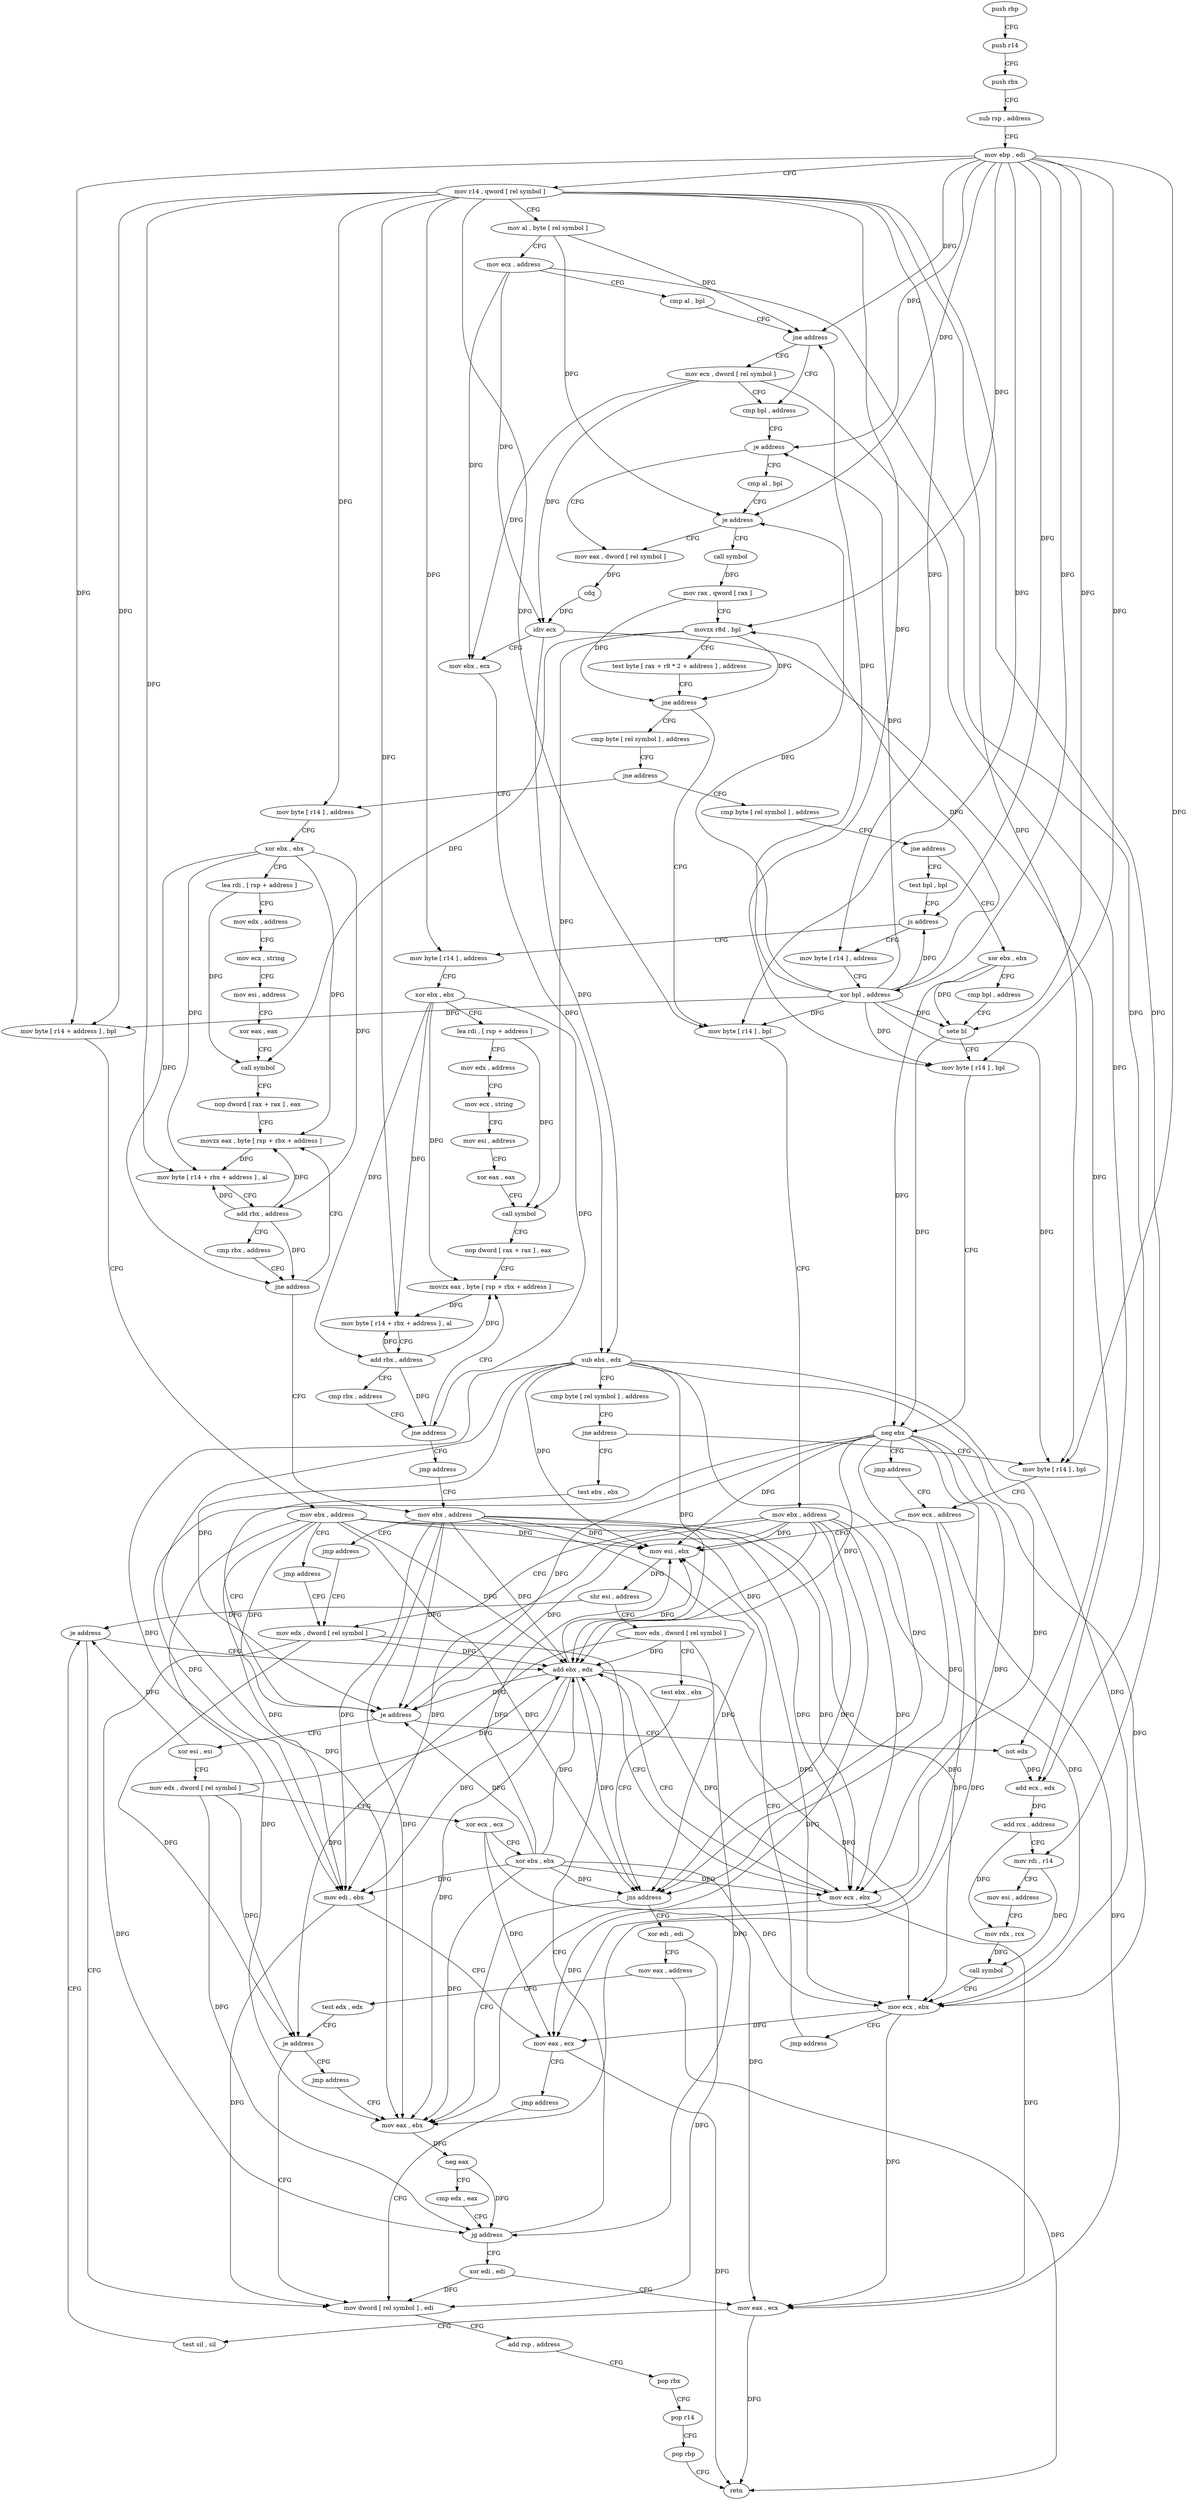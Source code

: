 digraph "func" {
"4211616" [label = "push rbp" ]
"4211617" [label = "push r14" ]
"4211619" [label = "push rbx" ]
"4211620" [label = "sub rsp , address" ]
"4211624" [label = "mov ebp , edi" ]
"4211626" [label = "mov r14 , qword [ rel symbol ]" ]
"4211633" [label = "mov al , byte [ rel symbol ]" ]
"4211639" [label = "mov ecx , address" ]
"4211644" [label = "cmp al , bpl" ]
"4211647" [label = "jne address" ]
"4211655" [label = "cmp bpl , address" ]
"4211649" [label = "mov ecx , dword [ rel symbol ]" ]
"4211659" [label = "je address" ]
"4211771" [label = "mov eax , dword [ rel symbol ]" ]
"4211661" [label = "cmp al , bpl" ]
"4211777" [label = "cdq" ]
"4211778" [label = "idiv ecx" ]
"4211780" [label = "mov ebx , ecx" ]
"4211782" [label = "sub ebx , edx" ]
"4211784" [label = "cmp byte [ rel symbol ] , address" ]
"4211791" [label = "jne address" ]
"4211849" [label = "mov byte [ r14 ] , bpl" ]
"4211793" [label = "test ebx , ebx" ]
"4211664" [label = "je address" ]
"4211666" [label = "call symbol" ]
"4211852" [label = "mov ecx , address" ]
"4211795" [label = "je address" ]
"4211918" [label = "xor esi , esi" ]
"4211797" [label = "not edx" ]
"4211671" [label = "mov rax , qword [ rax ]" ]
"4211674" [label = "movzx r8d , bpl" ]
"4211678" [label = "test byte [ rax + r8 * 2 + address ] , address" ]
"4211684" [label = "jne address" ]
"4211825" [label = "mov byte [ r14 ] , bpl" ]
"4211690" [label = "cmp byte [ rel symbol ] , address" ]
"4211930" [label = "mov eax , ebx" ]
"4211932" [label = "neg eax" ]
"4211934" [label = "cmp edx , eax" ]
"4211936" [label = "jg address" ]
"4211841" [label = "add ebx , edx" ]
"4211938" [label = "xor edi , edi" ]
"4211872" [label = "xor edi , edi" ]
"4211874" [label = "mov eax , address" ]
"4211879" [label = "test edx , edx" ]
"4211881" [label = "je address" ]
"4211947" [label = "mov dword [ rel symbol ] , edi" ]
"4211883" [label = "jmp address" ]
"4211920" [label = "mov edx , dword [ rel symbol ]" ]
"4211926" [label = "xor ecx , ecx" ]
"4211928" [label = "xor ebx , ebx" ]
"4211799" [label = "add ecx , edx" ]
"4211801" [label = "add rcx , address" ]
"4211805" [label = "mov rdi , r14" ]
"4211808" [label = "mov esi , address" ]
"4211813" [label = "mov rdx , rcx" ]
"4211816" [label = "call symbol" ]
"4211821" [label = "mov ecx , ebx" ]
"4211823" [label = "jmp address" ]
"4211857" [label = "mov esi , ebx" ]
"4211828" [label = "mov ebx , address" ]
"4211833" [label = "mov edx , dword [ rel symbol ]" ]
"4211697" [label = "jne address" ]
"4211885" [label = "cmp byte [ rel symbol ] , address" ]
"4211703" [label = "mov byte [ r14 ] , address" ]
"4211843" [label = "mov edi , ebx" ]
"4211845" [label = "mov eax , ecx" ]
"4211847" [label = "jmp address" ]
"4211940" [label = "mov eax , ecx" ]
"4211942" [label = "test sil , sil" ]
"4211945" [label = "je address" ]
"4211953" [label = "add rsp , address" ]
"4211957" [label = "pop rbx" ]
"4211958" [label = "pop r14" ]
"4211960" [label = "pop rbp" ]
"4211961" [label = "retn" ]
"4211859" [label = "shr esi , address" ]
"4211862" [label = "mov edx , dword [ rel symbol ]" ]
"4211868" [label = "test ebx , ebx" ]
"4211870" [label = "jns address" ]
"4211892" [label = "jne address" ]
"4211962" [label = "xor ebx , ebx" ]
"4211894" [label = "test bpl , bpl" ]
"4211707" [label = "xor ebx , ebx" ]
"4211709" [label = "lea rdi , [ rsp + address ]" ]
"4211714" [label = "mov edx , address" ]
"4211719" [label = "mov ecx , string" ]
"4211724" [label = "mov esi , address" ]
"4211729" [label = "xor eax , eax" ]
"4211731" [label = "call symbol" ]
"4211736" [label = "nop dword [ rax + rax ] , eax" ]
"4211744" [label = "movzx eax , byte [ rsp + rbx + address ]" ]
"4211964" [label = "cmp bpl , address" ]
"4211968" [label = "sete bl" ]
"4211971" [label = "mov byte [ r14 ] , bpl" ]
"4211974" [label = "neg ebx" ]
"4211976" [label = "jmp address" ]
"4211897" [label = "js address" ]
"4211978" [label = "mov byte [ r14 ] , address" ]
"4211899" [label = "mov byte [ r14 ] , address" ]
"4211749" [label = "mov byte [ r14 + rbx + address ] , al" ]
"4211754" [label = "add rbx , address" ]
"4211758" [label = "cmp rbx , address" ]
"4211762" [label = "jne address" ]
"4211764" [label = "mov ebx , address" ]
"4211769" [label = "jmp address" ]
"4211982" [label = "xor ebx , ebx" ]
"4211984" [label = "lea rdi , [ rsp + address ]" ]
"4211989" [label = "mov edx , address" ]
"4211994" [label = "mov ecx , string" ]
"4211999" [label = "mov esi , address" ]
"4212004" [label = "xor eax , eax" ]
"4212006" [label = "call symbol" ]
"4212011" [label = "nop dword [ rax + rax ] , eax" ]
"4212016" [label = "movzx eax , byte [ rsp + rbx + address ]" ]
"4211903" [label = "xor bpl , address" ]
"4211907" [label = "mov byte [ r14 + address ] , bpl" ]
"4211911" [label = "mov ebx , address" ]
"4211916" [label = "jmp address" ]
"4211839" [label = "mov ecx , ebx" ]
"4212021" [label = "mov byte [ r14 + rbx + address ] , al" ]
"4212026" [label = "add rbx , address" ]
"4212030" [label = "cmp rbx , address" ]
"4212034" [label = "jne address" ]
"4212036" [label = "jmp address" ]
"4211616" -> "4211617" [ label = "CFG" ]
"4211617" -> "4211619" [ label = "CFG" ]
"4211619" -> "4211620" [ label = "CFG" ]
"4211620" -> "4211624" [ label = "CFG" ]
"4211624" -> "4211626" [ label = "CFG" ]
"4211624" -> "4211647" [ label = "DFG" ]
"4211624" -> "4211659" [ label = "DFG" ]
"4211624" -> "4211664" [ label = "DFG" ]
"4211624" -> "4211849" [ label = "DFG" ]
"4211624" -> "4211674" [ label = "DFG" ]
"4211624" -> "4211825" [ label = "DFG" ]
"4211624" -> "4211968" [ label = "DFG" ]
"4211624" -> "4211971" [ label = "DFG" ]
"4211624" -> "4211897" [ label = "DFG" ]
"4211624" -> "4211903" [ label = "DFG" ]
"4211624" -> "4211907" [ label = "DFG" ]
"4211626" -> "4211633" [ label = "CFG" ]
"4211626" -> "4211849" [ label = "DFG" ]
"4211626" -> "4211805" [ label = "DFG" ]
"4211626" -> "4211825" [ label = "DFG" ]
"4211626" -> "4211703" [ label = "DFG" ]
"4211626" -> "4211971" [ label = "DFG" ]
"4211626" -> "4211749" [ label = "DFG" ]
"4211626" -> "4211978" [ label = "DFG" ]
"4211626" -> "4211899" [ label = "DFG" ]
"4211626" -> "4211907" [ label = "DFG" ]
"4211626" -> "4212021" [ label = "DFG" ]
"4211633" -> "4211639" [ label = "CFG" ]
"4211633" -> "4211647" [ label = "DFG" ]
"4211633" -> "4211664" [ label = "DFG" ]
"4211639" -> "4211644" [ label = "CFG" ]
"4211639" -> "4211778" [ label = "DFG" ]
"4211639" -> "4211780" [ label = "DFG" ]
"4211639" -> "4211799" [ label = "DFG" ]
"4211644" -> "4211647" [ label = "CFG" ]
"4211647" -> "4211655" [ label = "CFG" ]
"4211647" -> "4211649" [ label = "CFG" ]
"4211655" -> "4211659" [ label = "CFG" ]
"4211649" -> "4211655" [ label = "CFG" ]
"4211649" -> "4211778" [ label = "DFG" ]
"4211649" -> "4211780" [ label = "DFG" ]
"4211649" -> "4211799" [ label = "DFG" ]
"4211659" -> "4211771" [ label = "CFG" ]
"4211659" -> "4211661" [ label = "CFG" ]
"4211771" -> "4211777" [ label = "DFG" ]
"4211661" -> "4211664" [ label = "CFG" ]
"4211777" -> "4211778" [ label = "DFG" ]
"4211778" -> "4211780" [ label = "CFG" ]
"4211778" -> "4211782" [ label = "DFG" ]
"4211778" -> "4211797" [ label = "DFG" ]
"4211780" -> "4211782" [ label = "DFG" ]
"4211782" -> "4211784" [ label = "CFG" ]
"4211782" -> "4211795" [ label = "DFG" ]
"4211782" -> "4211821" [ label = "DFG" ]
"4211782" -> "4211857" [ label = "DFG" ]
"4211782" -> "4211870" [ label = "DFG" ]
"4211782" -> "4211930" [ label = "DFG" ]
"4211782" -> "4211839" [ label = "DFG" ]
"4211782" -> "4211841" [ label = "DFG" ]
"4211782" -> "4211843" [ label = "DFG" ]
"4211784" -> "4211791" [ label = "CFG" ]
"4211791" -> "4211849" [ label = "CFG" ]
"4211791" -> "4211793" [ label = "CFG" ]
"4211849" -> "4211852" [ label = "CFG" ]
"4211793" -> "4211795" [ label = "CFG" ]
"4211664" -> "4211771" [ label = "CFG" ]
"4211664" -> "4211666" [ label = "CFG" ]
"4211666" -> "4211671" [ label = "DFG" ]
"4211852" -> "4211857" [ label = "CFG" ]
"4211852" -> "4211845" [ label = "DFG" ]
"4211852" -> "4211940" [ label = "DFG" ]
"4211795" -> "4211918" [ label = "CFG" ]
"4211795" -> "4211797" [ label = "CFG" ]
"4211918" -> "4211920" [ label = "CFG" ]
"4211918" -> "4211945" [ label = "DFG" ]
"4211797" -> "4211799" [ label = "DFG" ]
"4211671" -> "4211674" [ label = "CFG" ]
"4211671" -> "4211684" [ label = "DFG" ]
"4211674" -> "4211678" [ label = "CFG" ]
"4211674" -> "4211684" [ label = "DFG" ]
"4211674" -> "4211731" [ label = "DFG" ]
"4211674" -> "4212006" [ label = "DFG" ]
"4211678" -> "4211684" [ label = "CFG" ]
"4211684" -> "4211825" [ label = "CFG" ]
"4211684" -> "4211690" [ label = "CFG" ]
"4211825" -> "4211828" [ label = "CFG" ]
"4211690" -> "4211697" [ label = "CFG" ]
"4211930" -> "4211932" [ label = "DFG" ]
"4211932" -> "4211934" [ label = "CFG" ]
"4211932" -> "4211936" [ label = "DFG" ]
"4211934" -> "4211936" [ label = "CFG" ]
"4211936" -> "4211841" [ label = "CFG" ]
"4211936" -> "4211938" [ label = "CFG" ]
"4211841" -> "4211843" [ label = "DFG" ]
"4211841" -> "4211795" [ label = "DFG" ]
"4211841" -> "4211821" [ label = "DFG" ]
"4211841" -> "4211857" [ label = "DFG" ]
"4211841" -> "4211870" [ label = "DFG" ]
"4211841" -> "4211930" [ label = "DFG" ]
"4211841" -> "4211839" [ label = "DFG" ]
"4211938" -> "4211940" [ label = "CFG" ]
"4211938" -> "4211947" [ label = "DFG" ]
"4211872" -> "4211874" [ label = "CFG" ]
"4211872" -> "4211947" [ label = "DFG" ]
"4211874" -> "4211879" [ label = "CFG" ]
"4211874" -> "4211961" [ label = "DFG" ]
"4211879" -> "4211881" [ label = "CFG" ]
"4211881" -> "4211947" [ label = "CFG" ]
"4211881" -> "4211883" [ label = "CFG" ]
"4211947" -> "4211953" [ label = "CFG" ]
"4211883" -> "4211930" [ label = "CFG" ]
"4211920" -> "4211926" [ label = "CFG" ]
"4211920" -> "4211936" [ label = "DFG" ]
"4211920" -> "4211881" [ label = "DFG" ]
"4211920" -> "4211841" [ label = "DFG" ]
"4211926" -> "4211928" [ label = "CFG" ]
"4211926" -> "4211845" [ label = "DFG" ]
"4211926" -> "4211940" [ label = "DFG" ]
"4211928" -> "4211930" [ label = "DFG" ]
"4211928" -> "4211795" [ label = "DFG" ]
"4211928" -> "4211821" [ label = "DFG" ]
"4211928" -> "4211857" [ label = "DFG" ]
"4211928" -> "4211870" [ label = "DFG" ]
"4211928" -> "4211839" [ label = "DFG" ]
"4211928" -> "4211841" [ label = "DFG" ]
"4211928" -> "4211843" [ label = "DFG" ]
"4211799" -> "4211801" [ label = "DFG" ]
"4211801" -> "4211805" [ label = "CFG" ]
"4211801" -> "4211813" [ label = "DFG" ]
"4211805" -> "4211808" [ label = "CFG" ]
"4211805" -> "4211816" [ label = "DFG" ]
"4211808" -> "4211813" [ label = "CFG" ]
"4211813" -> "4211816" [ label = "DFG" ]
"4211816" -> "4211821" [ label = "CFG" ]
"4211821" -> "4211823" [ label = "CFG" ]
"4211821" -> "4211845" [ label = "DFG" ]
"4211821" -> "4211940" [ label = "DFG" ]
"4211823" -> "4211857" [ label = "CFG" ]
"4211857" -> "4211859" [ label = "DFG" ]
"4211828" -> "4211833" [ label = "CFG" ]
"4211828" -> "4211795" [ label = "DFG" ]
"4211828" -> "4211821" [ label = "DFG" ]
"4211828" -> "4211857" [ label = "DFG" ]
"4211828" -> "4211870" [ label = "DFG" ]
"4211828" -> "4211930" [ label = "DFG" ]
"4211828" -> "4211839" [ label = "DFG" ]
"4211828" -> "4211841" [ label = "DFG" ]
"4211828" -> "4211843" [ label = "DFG" ]
"4211833" -> "4211839" [ label = "CFG" ]
"4211833" -> "4211936" [ label = "DFG" ]
"4211833" -> "4211881" [ label = "DFG" ]
"4211833" -> "4211841" [ label = "DFG" ]
"4211697" -> "4211885" [ label = "CFG" ]
"4211697" -> "4211703" [ label = "CFG" ]
"4211885" -> "4211892" [ label = "CFG" ]
"4211703" -> "4211707" [ label = "CFG" ]
"4211843" -> "4211845" [ label = "CFG" ]
"4211843" -> "4211947" [ label = "DFG" ]
"4211845" -> "4211847" [ label = "CFG" ]
"4211845" -> "4211961" [ label = "DFG" ]
"4211847" -> "4211947" [ label = "CFG" ]
"4211940" -> "4211942" [ label = "CFG" ]
"4211940" -> "4211961" [ label = "DFG" ]
"4211942" -> "4211945" [ label = "CFG" ]
"4211945" -> "4211841" [ label = "CFG" ]
"4211945" -> "4211947" [ label = "CFG" ]
"4211953" -> "4211957" [ label = "CFG" ]
"4211957" -> "4211958" [ label = "CFG" ]
"4211958" -> "4211960" [ label = "CFG" ]
"4211960" -> "4211961" [ label = "CFG" ]
"4211859" -> "4211862" [ label = "CFG" ]
"4211859" -> "4211945" [ label = "DFG" ]
"4211862" -> "4211868" [ label = "CFG" ]
"4211862" -> "4211936" [ label = "DFG" ]
"4211862" -> "4211881" [ label = "DFG" ]
"4211862" -> "4211841" [ label = "DFG" ]
"4211868" -> "4211870" [ label = "CFG" ]
"4211870" -> "4211930" [ label = "CFG" ]
"4211870" -> "4211872" [ label = "CFG" ]
"4211892" -> "4211962" [ label = "CFG" ]
"4211892" -> "4211894" [ label = "CFG" ]
"4211962" -> "4211964" [ label = "CFG" ]
"4211962" -> "4211968" [ label = "DFG" ]
"4211962" -> "4211974" [ label = "DFG" ]
"4211894" -> "4211897" [ label = "CFG" ]
"4211707" -> "4211709" [ label = "CFG" ]
"4211707" -> "4211744" [ label = "DFG" ]
"4211707" -> "4211749" [ label = "DFG" ]
"4211707" -> "4211754" [ label = "DFG" ]
"4211707" -> "4211762" [ label = "DFG" ]
"4211709" -> "4211714" [ label = "CFG" ]
"4211709" -> "4211731" [ label = "DFG" ]
"4211714" -> "4211719" [ label = "CFG" ]
"4211719" -> "4211724" [ label = "CFG" ]
"4211724" -> "4211729" [ label = "CFG" ]
"4211729" -> "4211731" [ label = "CFG" ]
"4211731" -> "4211736" [ label = "CFG" ]
"4211736" -> "4211744" [ label = "CFG" ]
"4211744" -> "4211749" [ label = "DFG" ]
"4211964" -> "4211968" [ label = "CFG" ]
"4211968" -> "4211971" [ label = "CFG" ]
"4211968" -> "4211974" [ label = "DFG" ]
"4211971" -> "4211974" [ label = "CFG" ]
"4211974" -> "4211976" [ label = "CFG" ]
"4211974" -> "4211795" [ label = "DFG" ]
"4211974" -> "4211821" [ label = "DFG" ]
"4211974" -> "4211857" [ label = "DFG" ]
"4211974" -> "4211870" [ label = "DFG" ]
"4211974" -> "4211930" [ label = "DFG" ]
"4211974" -> "4211839" [ label = "DFG" ]
"4211974" -> "4211843" [ label = "DFG" ]
"4211974" -> "4211841" [ label = "DFG" ]
"4211976" -> "4211852" [ label = "CFG" ]
"4211897" -> "4211978" [ label = "CFG" ]
"4211897" -> "4211899" [ label = "CFG" ]
"4211978" -> "4211982" [ label = "CFG" ]
"4211899" -> "4211903" [ label = "CFG" ]
"4211749" -> "4211754" [ label = "CFG" ]
"4211754" -> "4211758" [ label = "CFG" ]
"4211754" -> "4211744" [ label = "DFG" ]
"4211754" -> "4211749" [ label = "DFG" ]
"4211754" -> "4211762" [ label = "DFG" ]
"4211758" -> "4211762" [ label = "CFG" ]
"4211762" -> "4211744" [ label = "CFG" ]
"4211762" -> "4211764" [ label = "CFG" ]
"4211764" -> "4211769" [ label = "CFG" ]
"4211764" -> "4211795" [ label = "DFG" ]
"4211764" -> "4211821" [ label = "DFG" ]
"4211764" -> "4211857" [ label = "DFG" ]
"4211764" -> "4211870" [ label = "DFG" ]
"4211764" -> "4211930" [ label = "DFG" ]
"4211764" -> "4211839" [ label = "DFG" ]
"4211764" -> "4211843" [ label = "DFG" ]
"4211764" -> "4211841" [ label = "DFG" ]
"4211769" -> "4211833" [ label = "CFG" ]
"4211982" -> "4211984" [ label = "CFG" ]
"4211982" -> "4212016" [ label = "DFG" ]
"4211982" -> "4212021" [ label = "DFG" ]
"4211982" -> "4212026" [ label = "DFG" ]
"4211982" -> "4212034" [ label = "DFG" ]
"4211984" -> "4211989" [ label = "CFG" ]
"4211984" -> "4212006" [ label = "DFG" ]
"4211989" -> "4211994" [ label = "CFG" ]
"4211994" -> "4211999" [ label = "CFG" ]
"4211999" -> "4212004" [ label = "CFG" ]
"4212004" -> "4212006" [ label = "CFG" ]
"4212006" -> "4212011" [ label = "CFG" ]
"4212011" -> "4212016" [ label = "CFG" ]
"4212016" -> "4212021" [ label = "DFG" ]
"4211903" -> "4211907" [ label = "DFG" ]
"4211903" -> "4211647" [ label = "DFG" ]
"4211903" -> "4211659" [ label = "DFG" ]
"4211903" -> "4211664" [ label = "DFG" ]
"4211903" -> "4211849" [ label = "DFG" ]
"4211903" -> "4211674" [ label = "DFG" ]
"4211903" -> "4211825" [ label = "DFG" ]
"4211903" -> "4211968" [ label = "DFG" ]
"4211903" -> "4211971" [ label = "DFG" ]
"4211903" -> "4211897" [ label = "DFG" ]
"4211907" -> "4211911" [ label = "CFG" ]
"4211911" -> "4211916" [ label = "CFG" ]
"4211911" -> "4211795" [ label = "DFG" ]
"4211911" -> "4211821" [ label = "DFG" ]
"4211911" -> "4211857" [ label = "DFG" ]
"4211911" -> "4211870" [ label = "DFG" ]
"4211911" -> "4211930" [ label = "DFG" ]
"4211911" -> "4211839" [ label = "DFG" ]
"4211911" -> "4211843" [ label = "DFG" ]
"4211911" -> "4211841" [ label = "DFG" ]
"4211916" -> "4211833" [ label = "CFG" ]
"4211839" -> "4211841" [ label = "CFG" ]
"4211839" -> "4211845" [ label = "DFG" ]
"4211839" -> "4211940" [ label = "DFG" ]
"4212021" -> "4212026" [ label = "CFG" ]
"4212026" -> "4212030" [ label = "CFG" ]
"4212026" -> "4212016" [ label = "DFG" ]
"4212026" -> "4212021" [ label = "DFG" ]
"4212026" -> "4212034" [ label = "DFG" ]
"4212030" -> "4212034" [ label = "CFG" ]
"4212034" -> "4212016" [ label = "CFG" ]
"4212034" -> "4212036" [ label = "CFG" ]
"4212036" -> "4211764" [ label = "CFG" ]
}
